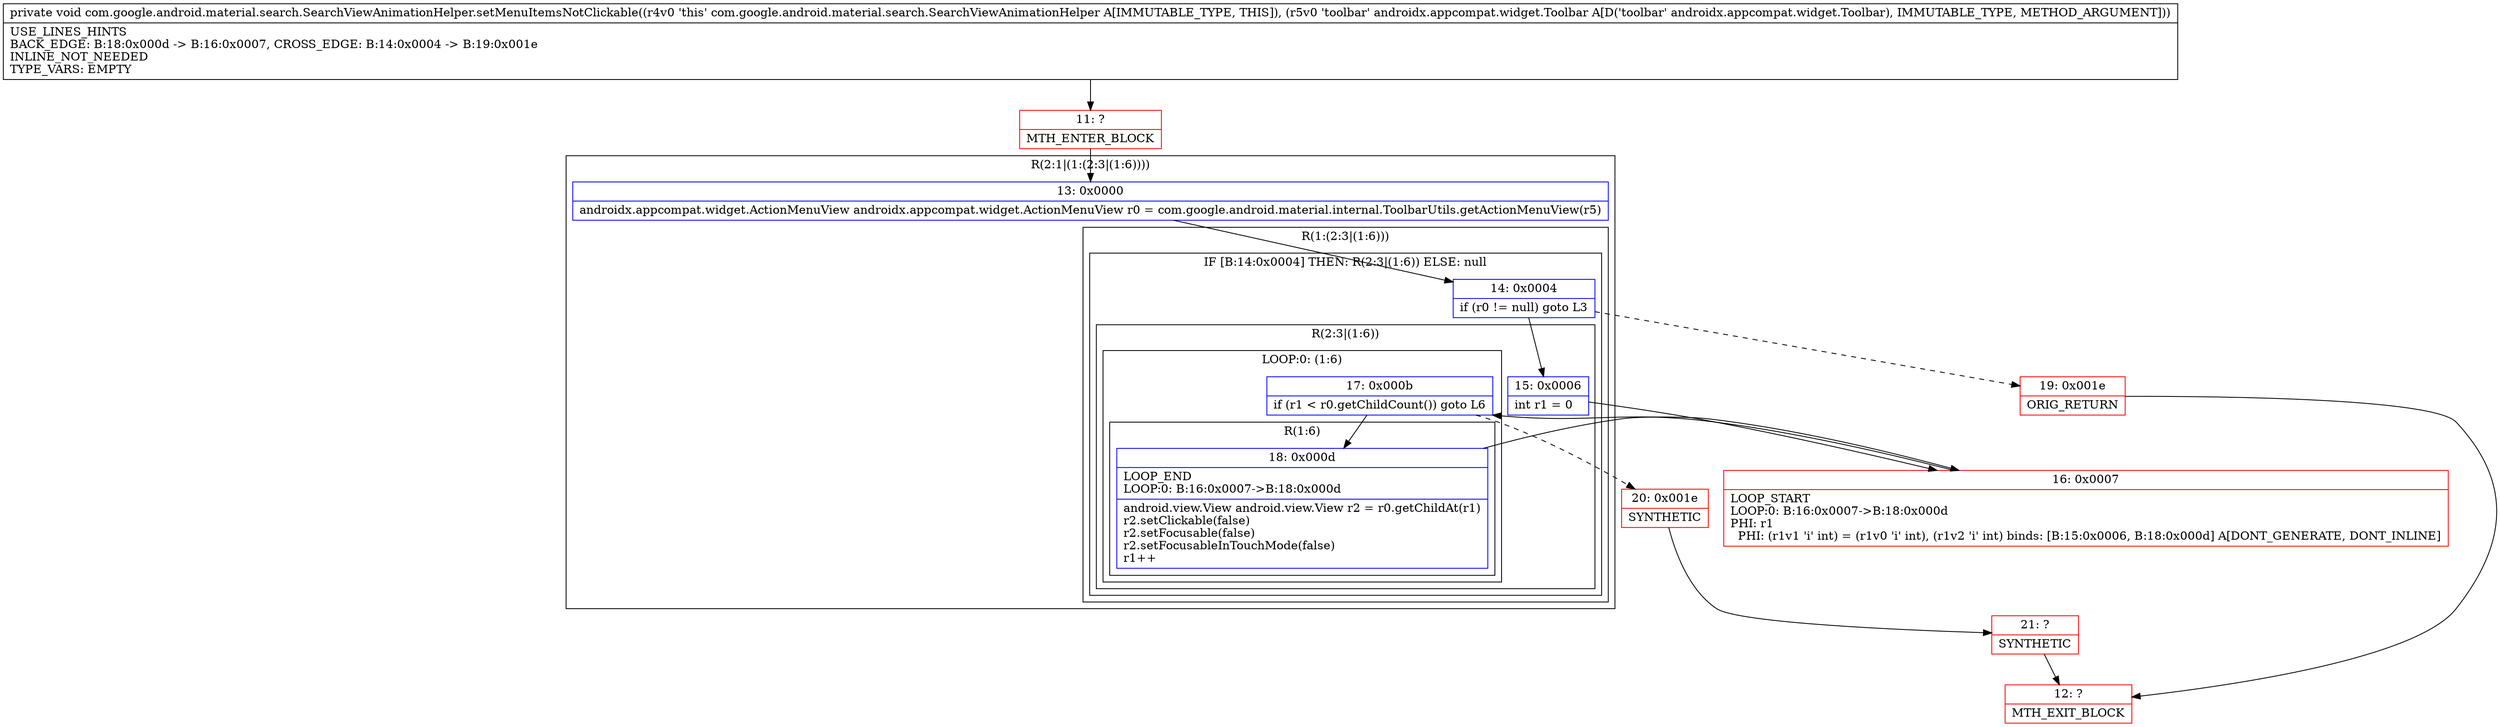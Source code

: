 digraph "CFG forcom.google.android.material.search.SearchViewAnimationHelper.setMenuItemsNotClickable(Landroidx\/appcompat\/widget\/Toolbar;)V" {
subgraph cluster_Region_504993182 {
label = "R(2:1|(1:(2:3|(1:6))))";
node [shape=record,color=blue];
Node_13 [shape=record,label="{13\:\ 0x0000|androidx.appcompat.widget.ActionMenuView androidx.appcompat.widget.ActionMenuView r0 = com.google.android.material.internal.ToolbarUtils.getActionMenuView(r5)\l}"];
subgraph cluster_Region_1730473496 {
label = "R(1:(2:3|(1:6)))";
node [shape=record,color=blue];
subgraph cluster_IfRegion_827228232 {
label = "IF [B:14:0x0004] THEN: R(2:3|(1:6)) ELSE: null";
node [shape=record,color=blue];
Node_14 [shape=record,label="{14\:\ 0x0004|if (r0 != null) goto L3\l}"];
subgraph cluster_Region_1808993046 {
label = "R(2:3|(1:6))";
node [shape=record,color=blue];
Node_15 [shape=record,label="{15\:\ 0x0006|int r1 = 0\l}"];
subgraph cluster_LoopRegion_1419954409 {
label = "LOOP:0: (1:6)";
node [shape=record,color=blue];
Node_17 [shape=record,label="{17\:\ 0x000b|if (r1 \< r0.getChildCount()) goto L6\l}"];
subgraph cluster_Region_968150235 {
label = "R(1:6)";
node [shape=record,color=blue];
Node_18 [shape=record,label="{18\:\ 0x000d|LOOP_END\lLOOP:0: B:16:0x0007\-\>B:18:0x000d\l|android.view.View android.view.View r2 = r0.getChildAt(r1)\lr2.setClickable(false)\lr2.setFocusable(false)\lr2.setFocusableInTouchMode(false)\lr1++\l}"];
}
}
}
}
}
}
Node_11 [shape=record,color=red,label="{11\:\ ?|MTH_ENTER_BLOCK\l}"];
Node_16 [shape=record,color=red,label="{16\:\ 0x0007|LOOP_START\lLOOP:0: B:16:0x0007\-\>B:18:0x000d\lPHI: r1 \l  PHI: (r1v1 'i' int) = (r1v0 'i' int), (r1v2 'i' int) binds: [B:15:0x0006, B:18:0x000d] A[DONT_GENERATE, DONT_INLINE]\l}"];
Node_20 [shape=record,color=red,label="{20\:\ 0x001e|SYNTHETIC\l}"];
Node_21 [shape=record,color=red,label="{21\:\ ?|SYNTHETIC\l}"];
Node_12 [shape=record,color=red,label="{12\:\ ?|MTH_EXIT_BLOCK\l}"];
Node_19 [shape=record,color=red,label="{19\:\ 0x001e|ORIG_RETURN\l}"];
MethodNode[shape=record,label="{private void com.google.android.material.search.SearchViewAnimationHelper.setMenuItemsNotClickable((r4v0 'this' com.google.android.material.search.SearchViewAnimationHelper A[IMMUTABLE_TYPE, THIS]), (r5v0 'toolbar' androidx.appcompat.widget.Toolbar A[D('toolbar' androidx.appcompat.widget.Toolbar), IMMUTABLE_TYPE, METHOD_ARGUMENT]))  | USE_LINES_HINTS\lBACK_EDGE: B:18:0x000d \-\> B:16:0x0007, CROSS_EDGE: B:14:0x0004 \-\> B:19:0x001e\lINLINE_NOT_NEEDED\lTYPE_VARS: EMPTY\l}"];
MethodNode -> Node_11;Node_13 -> Node_14;
Node_14 -> Node_15;
Node_14 -> Node_19[style=dashed];
Node_15 -> Node_16;
Node_17 -> Node_18;
Node_17 -> Node_20[style=dashed];
Node_18 -> Node_16;
Node_11 -> Node_13;
Node_16 -> Node_17;
Node_20 -> Node_21;
Node_21 -> Node_12;
Node_19 -> Node_12;
}

